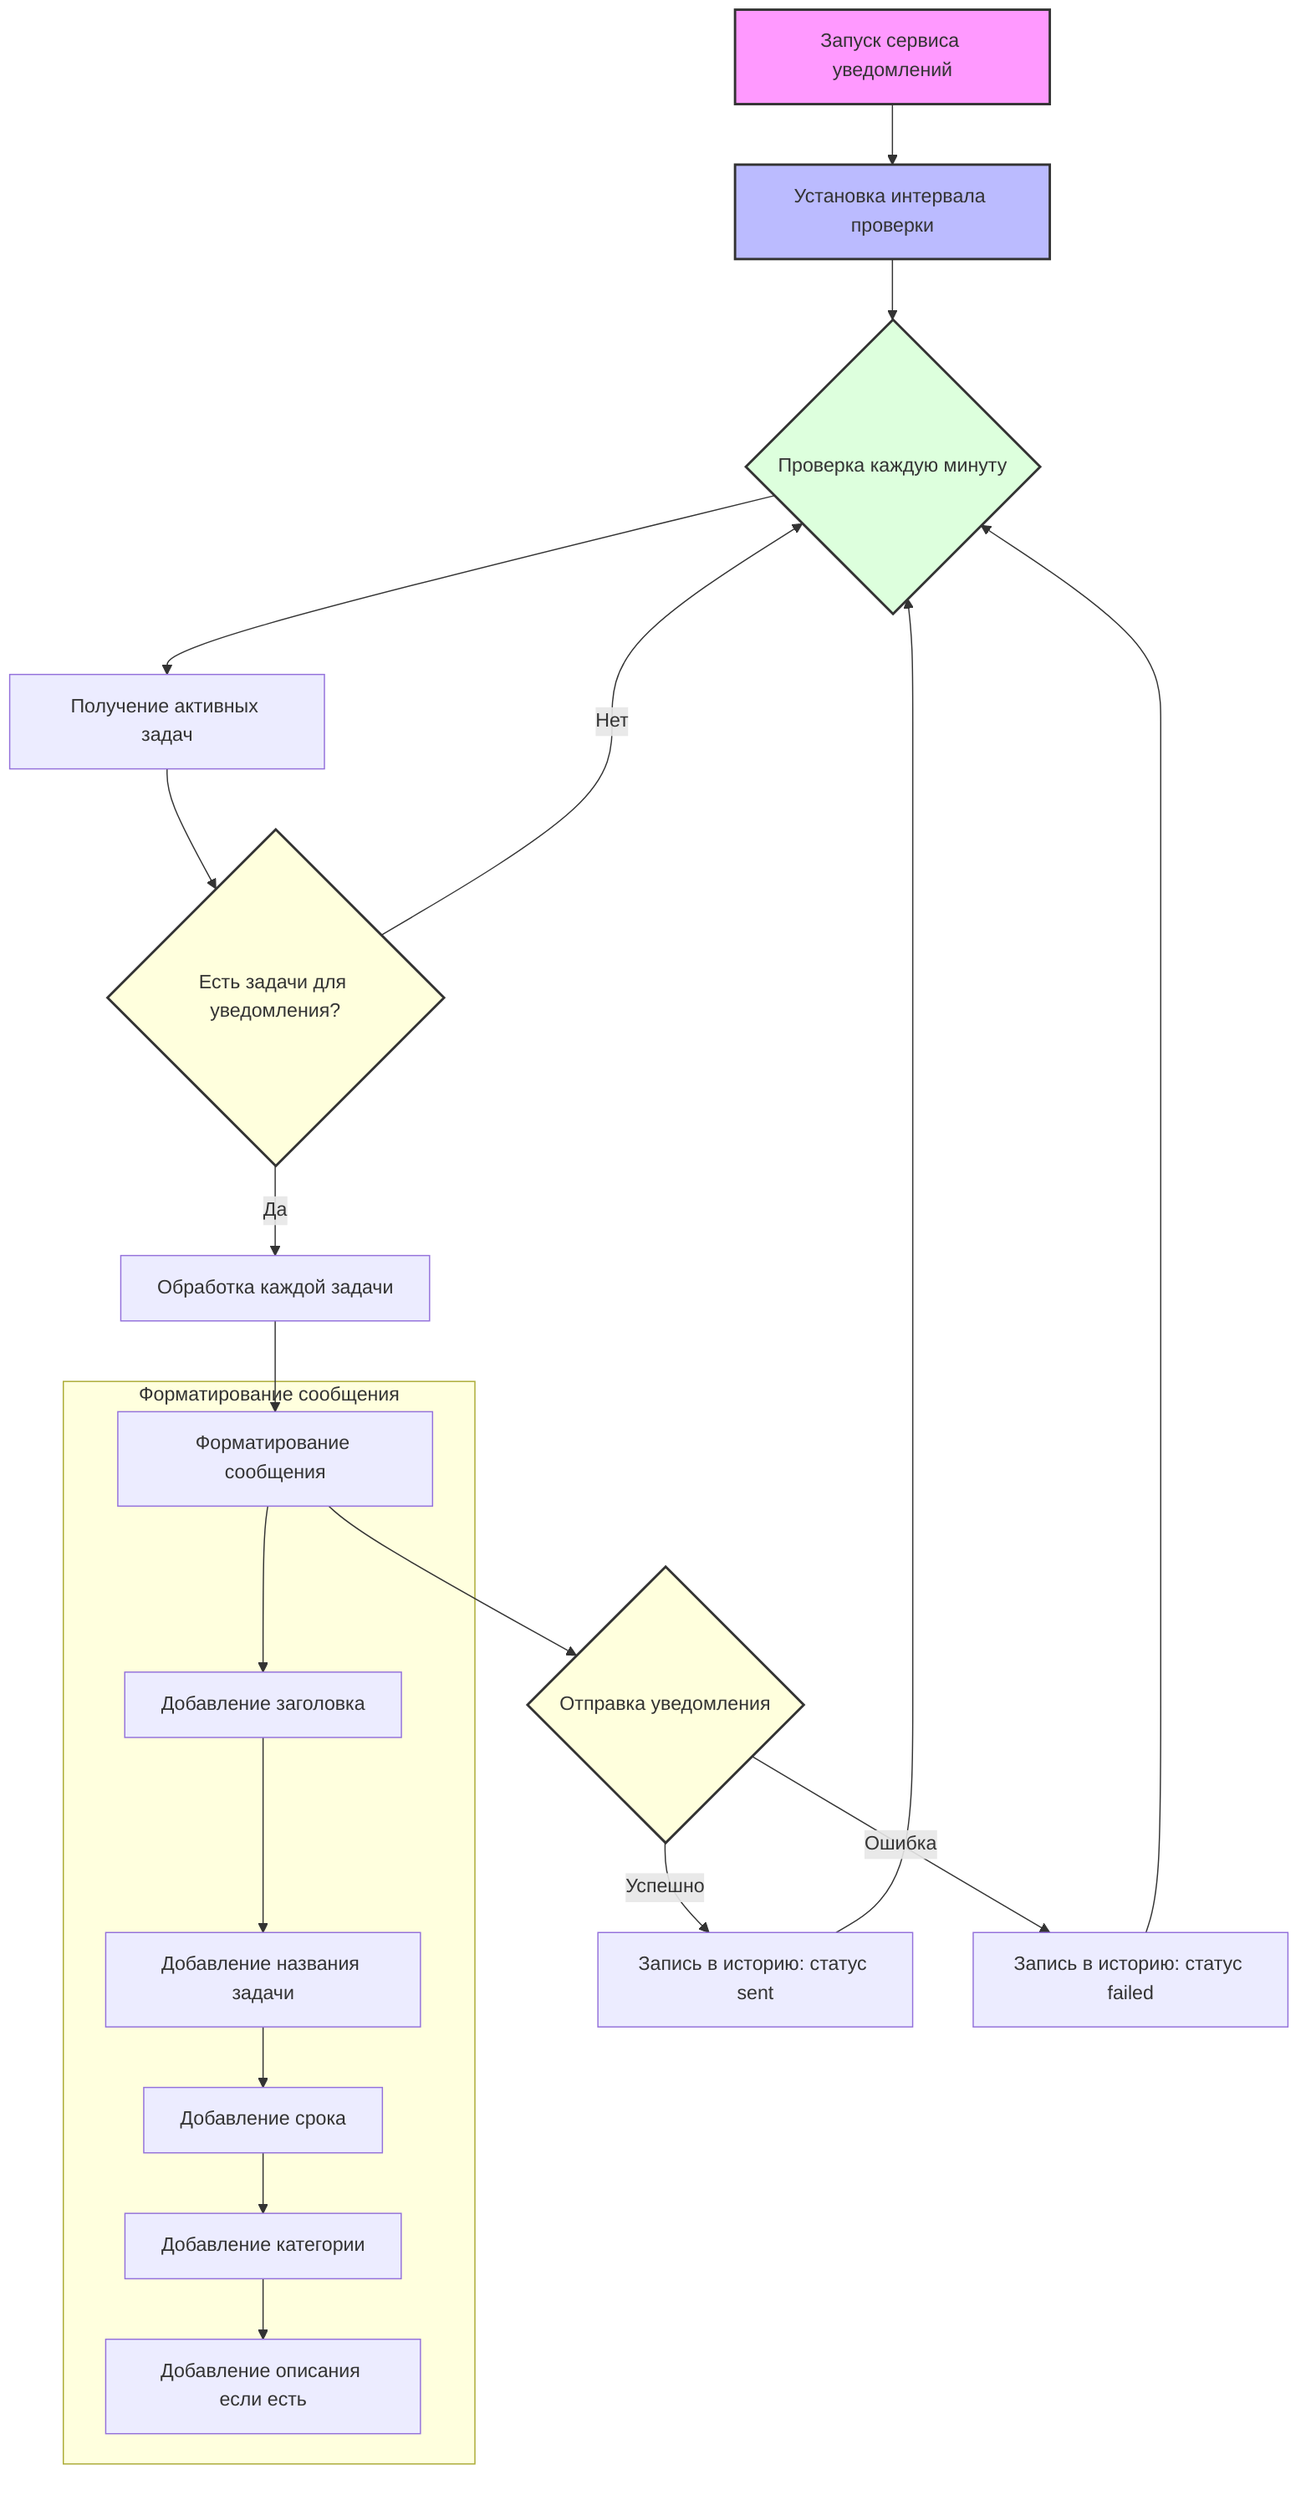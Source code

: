 graph TD
    A[Запуск сервиса уведомлений] --> B[Установка интервала проверки]
    B --> C{Проверка каждую минуту}
    C --> D[Получение активных задач]
    D --> E{Есть задачи для уведомления?}
    E -->|Да| F[Обработка каждой задачи]
    E -->|Нет| C
    F --> G[Форматирование сообщения]
    G --> H{Отправка уведомления}
    H -->|Успешно| I[Запись в историю: статус sent]
    H -->|Ошибка| J[Запись в историю: статус failed]
    I --> C
    J --> C

    subgraph Форматирование сообщения
        G --> G1[Добавление заголовка]
        G1 --> G2[Добавление названия задачи]
        G2 --> G3[Добавление срока]
        G3 --> G4[Добавление категории]
        G4 --> G5[Добавление описания если есть]
    end

    style A fill:#f9f,stroke:#333,stroke-width:2px
    style B fill:#bbf,stroke:#333,stroke-width:2px
    style C fill:#dfd,stroke:#333,stroke-width:2px
    style E fill:#ffd,stroke:#333,stroke-width:2px
    style H fill:#ffd,stroke:#333,stroke-width:2px